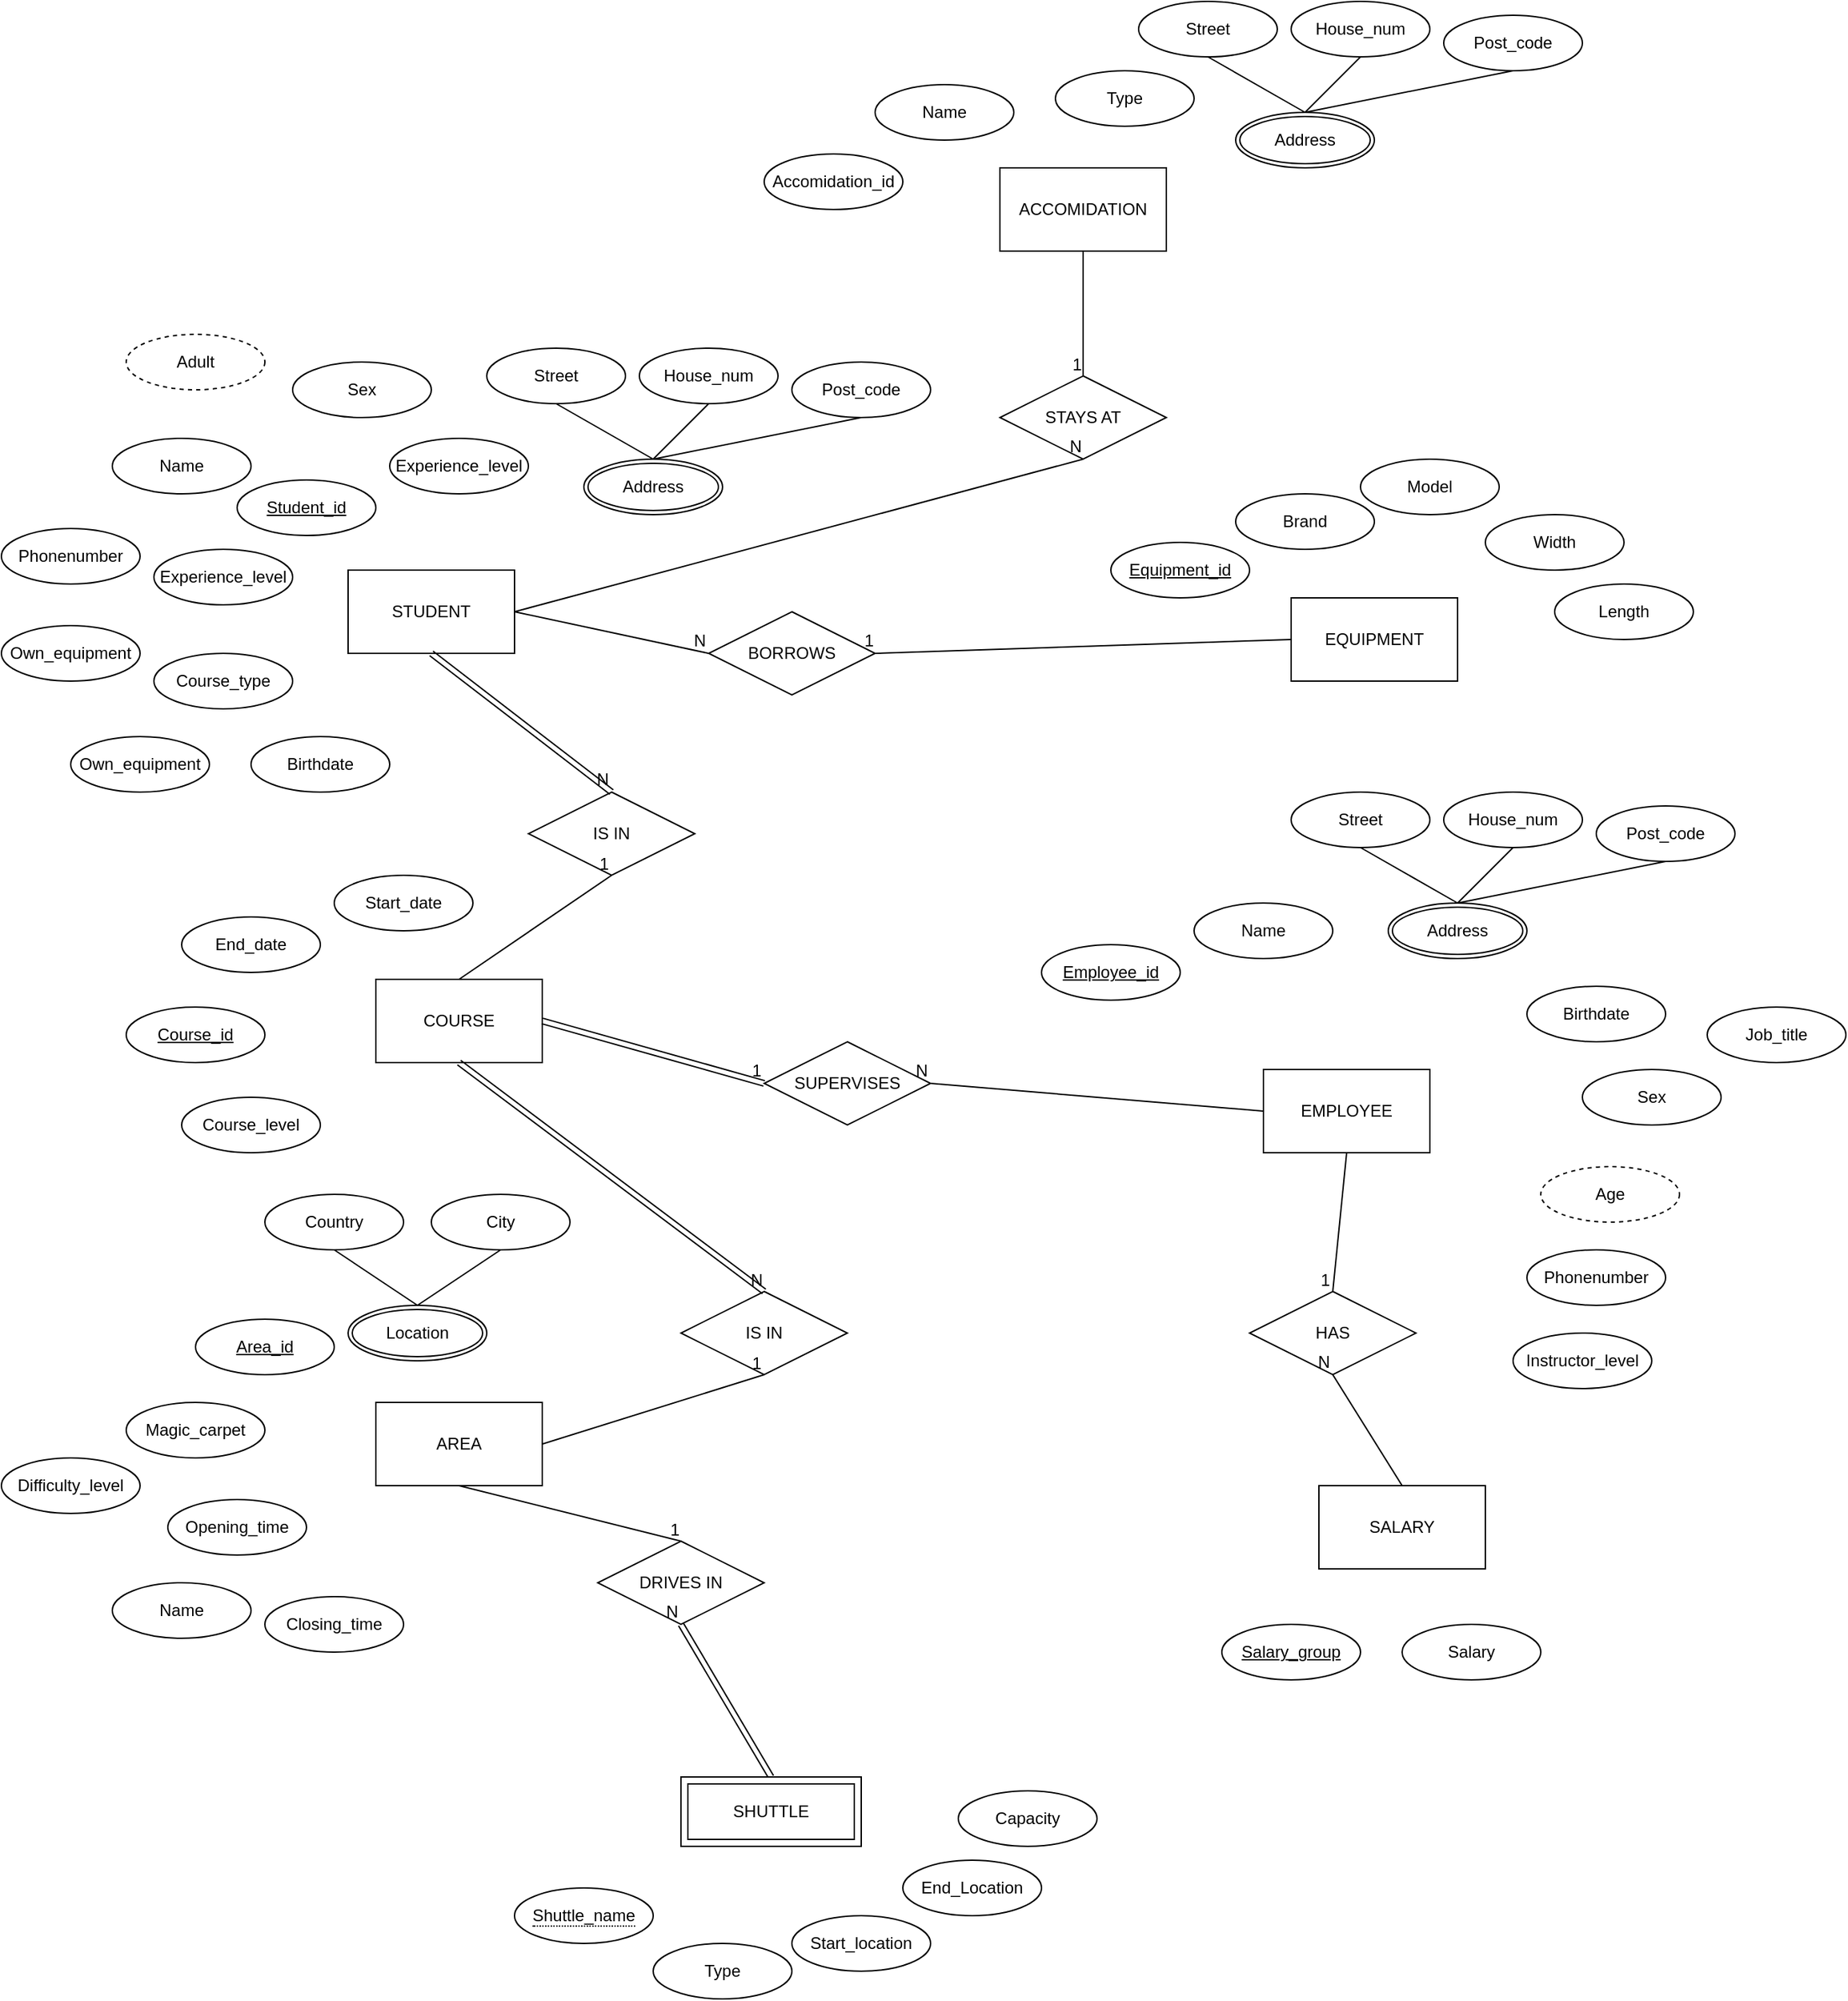 <mxfile version="21.2.9" type="device">
  <diagram id="R2lEEEUBdFMjLlhIrx00" name="Page-1">
    <mxGraphModel dx="3260" dy="2160" grid="1" gridSize="10" guides="1" tooltips="1" connect="1" arrows="1" fold="1" page="0" pageScale="1" pageWidth="850" pageHeight="1100" math="0" shadow="0" extFonts="Permanent Marker^https://fonts.googleapis.com/css?family=Permanent+Marker">
      <root>
        <mxCell id="0" />
        <mxCell id="1" parent="0" />
        <mxCell id="_7YUsY37ZqRuh6ZpaFpD-2" value="STUDENT" style="rounded=0;whiteSpace=wrap;html=1;" vertex="1" parent="1">
          <mxGeometry x="-530" y="-130" width="120" height="60" as="geometry" />
        </mxCell>
        <mxCell id="_7YUsY37ZqRuh6ZpaFpD-3" value="EQUIPMENT" style="rounded=0;whiteSpace=wrap;html=1;" vertex="1" parent="1">
          <mxGeometry x="150" y="-110" width="120" height="60" as="geometry" />
        </mxCell>
        <mxCell id="_7YUsY37ZqRuh6ZpaFpD-4" value="COURSE" style="rounded=0;whiteSpace=wrap;html=1;" vertex="1" parent="1">
          <mxGeometry x="-510" y="165" width="120" height="60" as="geometry" />
        </mxCell>
        <mxCell id="_7YUsY37ZqRuh6ZpaFpD-5" value="AREA" style="rounded=0;whiteSpace=wrap;html=1;" vertex="1" parent="1">
          <mxGeometry x="-510" y="470" width="120" height="60" as="geometry" />
        </mxCell>
        <mxCell id="_7YUsY37ZqRuh6ZpaFpD-7" value="EMPLOYEE" style="rounded=0;whiteSpace=wrap;html=1;" vertex="1" parent="1">
          <mxGeometry x="130" y="230" width="120" height="60" as="geometry" />
        </mxCell>
        <mxCell id="_7YUsY37ZqRuh6ZpaFpD-8" value="ACCOMIDATION" style="rounded=0;whiteSpace=wrap;html=1;" vertex="1" parent="1">
          <mxGeometry x="-60" y="-420" width="120" height="60" as="geometry" />
        </mxCell>
        <mxCell id="_7YUsY37ZqRuh6ZpaFpD-10" value="Name" style="ellipse;whiteSpace=wrap;html=1;" vertex="1" parent="1">
          <mxGeometry x="-700" y="-225" width="100" height="40" as="geometry" />
        </mxCell>
        <mxCell id="_7YUsY37ZqRuh6ZpaFpD-13" value="Address" style="ellipse;shape=doubleEllipse;margin=3;whiteSpace=wrap;html=1;align=center;" vertex="1" parent="1">
          <mxGeometry x="-360" y="-210" width="100" height="40" as="geometry" />
        </mxCell>
        <mxCell id="_7YUsY37ZqRuh6ZpaFpD-14" value="Student_id" style="ellipse;whiteSpace=wrap;html=1;align=center;fontStyle=4;" vertex="1" parent="1">
          <mxGeometry x="-610" y="-195" width="100" height="40" as="geometry" />
        </mxCell>
        <mxCell id="_7YUsY37ZqRuh6ZpaFpD-15" value="Street" style="ellipse;whiteSpace=wrap;html=1;" vertex="1" parent="1">
          <mxGeometry x="-430" y="-290" width="100" height="40" as="geometry" />
        </mxCell>
        <mxCell id="_7YUsY37ZqRuh6ZpaFpD-16" value="House_num" style="ellipse;whiteSpace=wrap;html=1;" vertex="1" parent="1">
          <mxGeometry x="-320" y="-290" width="100" height="40" as="geometry" />
        </mxCell>
        <mxCell id="_7YUsY37ZqRuh6ZpaFpD-17" value="Post_code" style="ellipse;whiteSpace=wrap;html=1;" vertex="1" parent="1">
          <mxGeometry x="-210" y="-280" width="100" height="40" as="geometry" />
        </mxCell>
        <mxCell id="_7YUsY37ZqRuh6ZpaFpD-18" value="" style="endArrow=none;html=1;rounded=0;entryX=0.5;entryY=0;entryDx=0;entryDy=0;exitX=0.5;exitY=1;exitDx=0;exitDy=0;" edge="1" parent="1" source="_7YUsY37ZqRuh6ZpaFpD-16" target="_7YUsY37ZqRuh6ZpaFpD-13">
          <mxGeometry relative="1" as="geometry">
            <mxPoint x="-270" y="-170" as="sourcePoint" />
            <mxPoint x="-110" y="-170" as="targetPoint" />
          </mxGeometry>
        </mxCell>
        <mxCell id="_7YUsY37ZqRuh6ZpaFpD-19" value="" style="endArrow=none;html=1;rounded=0;exitX=0.5;exitY=0;exitDx=0;exitDy=0;entryX=0.5;entryY=1;entryDx=0;entryDy=0;" edge="1" parent="1" source="_7YUsY37ZqRuh6ZpaFpD-13" target="_7YUsY37ZqRuh6ZpaFpD-15">
          <mxGeometry relative="1" as="geometry">
            <mxPoint x="-270" y="-170" as="sourcePoint" />
            <mxPoint x="-110" y="-170" as="targetPoint" />
          </mxGeometry>
        </mxCell>
        <mxCell id="_7YUsY37ZqRuh6ZpaFpD-20" value="" style="endArrow=none;html=1;rounded=0;exitX=0.5;exitY=0;exitDx=0;exitDy=0;entryX=0.5;entryY=1;entryDx=0;entryDy=0;" edge="1" parent="1" source="_7YUsY37ZqRuh6ZpaFpD-13" target="_7YUsY37ZqRuh6ZpaFpD-17">
          <mxGeometry relative="1" as="geometry">
            <mxPoint x="-270" y="-170" as="sourcePoint" />
            <mxPoint x="-110" y="-170" as="targetPoint" />
          </mxGeometry>
        </mxCell>
        <mxCell id="_7YUsY37ZqRuh6ZpaFpD-21" value="Birthdate" style="ellipse;whiteSpace=wrap;html=1;" vertex="1" parent="1">
          <mxGeometry x="-600" y="-10" width="100" height="40" as="geometry" />
        </mxCell>
        <mxCell id="_7YUsY37ZqRuh6ZpaFpD-22" value="Phonenumber" style="ellipse;whiteSpace=wrap;html=1;" vertex="1" parent="1">
          <mxGeometry x="-780" y="-160" width="100" height="40" as="geometry" />
        </mxCell>
        <mxCell id="_7YUsY37ZqRuh6ZpaFpD-24" value="Sex" style="ellipse;whiteSpace=wrap;html=1;" vertex="1" parent="1">
          <mxGeometry x="-570" y="-280" width="100" height="40" as="geometry" />
        </mxCell>
        <mxCell id="_7YUsY37ZqRuh6ZpaFpD-25" value="Experience_level" style="ellipse;whiteSpace=wrap;html=1;" vertex="1" parent="1">
          <mxGeometry x="-500" y="-225" width="100" height="40" as="geometry" />
        </mxCell>
        <mxCell id="_7YUsY37ZqRuh6ZpaFpD-27" value="Experience_level" style="ellipse;whiteSpace=wrap;html=1;" vertex="1" parent="1">
          <mxGeometry x="-670" y="-145" width="100" height="40" as="geometry" />
        </mxCell>
        <mxCell id="_7YUsY37ZqRuh6ZpaFpD-29" value="Own_equipment" style="ellipse;whiteSpace=wrap;html=1;" vertex="1" parent="1">
          <mxGeometry x="-730" y="-10" width="100" height="40" as="geometry" />
        </mxCell>
        <mxCell id="_7YUsY37ZqRuh6ZpaFpD-30" value="Course_type" style="ellipse;whiteSpace=wrap;html=1;" vertex="1" parent="1">
          <mxGeometry x="-670" y="-70" width="100" height="40" as="geometry" />
        </mxCell>
        <mxCell id="_7YUsY37ZqRuh6ZpaFpD-31" value="Own_equipment" style="ellipse;whiteSpace=wrap;html=1;" vertex="1" parent="1">
          <mxGeometry x="-780" y="-90" width="100" height="40" as="geometry" />
        </mxCell>
        <mxCell id="_7YUsY37ZqRuh6ZpaFpD-32" value="Adult" style="ellipse;whiteSpace=wrap;html=1;align=center;dashed=1;" vertex="1" parent="1">
          <mxGeometry x="-690" y="-300" width="100" height="40" as="geometry" />
        </mxCell>
        <mxCell id="_7YUsY37ZqRuh6ZpaFpD-35" value="Brand" style="ellipse;whiteSpace=wrap;html=1;align=center;" vertex="1" parent="1">
          <mxGeometry x="110" y="-185" width="100" height="40" as="geometry" />
        </mxCell>
        <mxCell id="_7YUsY37ZqRuh6ZpaFpD-36" value="Equipment_id" style="ellipse;whiteSpace=wrap;html=1;align=center;fontStyle=4;" vertex="1" parent="1">
          <mxGeometry x="20" y="-150" width="100" height="40" as="geometry" />
        </mxCell>
        <mxCell id="_7YUsY37ZqRuh6ZpaFpD-38" value="Width" style="ellipse;whiteSpace=wrap;html=1;align=center;" vertex="1" parent="1">
          <mxGeometry x="290" y="-170" width="100" height="40" as="geometry" />
        </mxCell>
        <mxCell id="_7YUsY37ZqRuh6ZpaFpD-41" value="Length" style="ellipse;whiteSpace=wrap;html=1;align=center;" vertex="1" parent="1">
          <mxGeometry x="340" y="-120" width="100" height="40" as="geometry" />
        </mxCell>
        <mxCell id="_7YUsY37ZqRuh6ZpaFpD-44" value="Country" style="ellipse;whiteSpace=wrap;html=1;align=center;" vertex="1" parent="1">
          <mxGeometry x="-590" y="320" width="100" height="40" as="geometry" />
        </mxCell>
        <mxCell id="_7YUsY37ZqRuh6ZpaFpD-45" value="Area_id" style="ellipse;whiteSpace=wrap;html=1;align=center;fontStyle=4;" vertex="1" parent="1">
          <mxGeometry x="-640" y="410" width="100" height="40" as="geometry" />
        </mxCell>
        <mxCell id="_7YUsY37ZqRuh6ZpaFpD-46" value="Name" style="ellipse;whiteSpace=wrap;html=1;align=center;" vertex="1" parent="1">
          <mxGeometry x="-700" y="600" width="100" height="40" as="geometry" />
        </mxCell>
        <mxCell id="_7YUsY37ZqRuh6ZpaFpD-47" value="Difficulty_level" style="ellipse;whiteSpace=wrap;html=1;align=center;" vertex="1" parent="1">
          <mxGeometry x="-780" y="510" width="100" height="40" as="geometry" />
        </mxCell>
        <mxCell id="_7YUsY37ZqRuh6ZpaFpD-48" value="Opening_time" style="ellipse;whiteSpace=wrap;html=1;align=center;" vertex="1" parent="1">
          <mxGeometry x="-660" y="540" width="100" height="40" as="geometry" />
        </mxCell>
        <mxCell id="_7YUsY37ZqRuh6ZpaFpD-49" value="Closing_time" style="ellipse;whiteSpace=wrap;html=1;align=center;" vertex="1" parent="1">
          <mxGeometry x="-590" y="610" width="100" height="40" as="geometry" />
        </mxCell>
        <mxCell id="_7YUsY37ZqRuh6ZpaFpD-50" value="Magic_carpet" style="ellipse;whiteSpace=wrap;html=1;align=center;" vertex="1" parent="1">
          <mxGeometry x="-690" y="470" width="100" height="40" as="geometry" />
        </mxCell>
        <mxCell id="_7YUsY37ZqRuh6ZpaFpD-51" value="Location" style="ellipse;shape=doubleEllipse;margin=3;whiteSpace=wrap;html=1;align=center;" vertex="1" parent="1">
          <mxGeometry x="-530" y="400" width="100" height="40" as="geometry" />
        </mxCell>
        <mxCell id="_7YUsY37ZqRuh6ZpaFpD-52" value="City" style="ellipse;whiteSpace=wrap;html=1;align=center;" vertex="1" parent="1">
          <mxGeometry x="-470" y="320" width="100" height="40" as="geometry" />
        </mxCell>
        <mxCell id="_7YUsY37ZqRuh6ZpaFpD-57" value="" style="endArrow=none;html=1;rounded=0;exitX=0.5;exitY=0;exitDx=0;exitDy=0;entryX=0.5;entryY=1;entryDx=0;entryDy=0;" edge="1" parent="1" source="_7YUsY37ZqRuh6ZpaFpD-51" target="_7YUsY37ZqRuh6ZpaFpD-44">
          <mxGeometry relative="1" as="geometry">
            <mxPoint x="-350" y="280" as="sourcePoint" />
            <mxPoint x="-190" y="280" as="targetPoint" />
          </mxGeometry>
        </mxCell>
        <mxCell id="_7YUsY37ZqRuh6ZpaFpD-58" value="" style="endArrow=none;html=1;rounded=0;exitX=0.5;exitY=0;exitDx=0;exitDy=0;entryX=0.5;entryY=1;entryDx=0;entryDy=0;" edge="1" parent="1" source="_7YUsY37ZqRuh6ZpaFpD-51" target="_7YUsY37ZqRuh6ZpaFpD-52">
          <mxGeometry relative="1" as="geometry">
            <mxPoint x="-350" y="280" as="sourcePoint" />
            <mxPoint x="-190" y="280" as="targetPoint" />
          </mxGeometry>
        </mxCell>
        <mxCell id="_7YUsY37ZqRuh6ZpaFpD-62" value="Start_location" style="ellipse;whiteSpace=wrap;html=1;align=center;" vertex="1" parent="1">
          <mxGeometry x="-210" y="840" width="100" height="40" as="geometry" />
        </mxCell>
        <mxCell id="_7YUsY37ZqRuh6ZpaFpD-63" value="End_Location" style="ellipse;whiteSpace=wrap;html=1;align=center;" vertex="1" parent="1">
          <mxGeometry x="-130" y="800" width="100" height="40" as="geometry" />
        </mxCell>
        <mxCell id="_7YUsY37ZqRuh6ZpaFpD-64" value="Capacity" style="ellipse;whiteSpace=wrap;html=1;align=center;" vertex="1" parent="1">
          <mxGeometry x="-90" y="750" width="100" height="40" as="geometry" />
        </mxCell>
        <mxCell id="_7YUsY37ZqRuh6ZpaFpD-65" value="Type" style="ellipse;whiteSpace=wrap;html=1;align=center;" vertex="1" parent="1">
          <mxGeometry x="-310" y="860" width="100" height="40" as="geometry" />
        </mxCell>
        <mxCell id="_7YUsY37ZqRuh6ZpaFpD-66" value="Employee_id" style="ellipse;whiteSpace=wrap;html=1;align=center;fontStyle=4;" vertex="1" parent="1">
          <mxGeometry x="-30" y="140" width="100" height="40" as="geometry" />
        </mxCell>
        <mxCell id="_7YUsY37ZqRuh6ZpaFpD-68" value="Name" style="ellipse;whiteSpace=wrap;html=1;align=center;" vertex="1" parent="1">
          <mxGeometry x="80" y="110" width="100" height="40" as="geometry" />
        </mxCell>
        <mxCell id="_7YUsY37ZqRuh6ZpaFpD-69" value="Address" style="ellipse;shape=doubleEllipse;margin=3;whiteSpace=wrap;html=1;align=center;" vertex="1" parent="1">
          <mxGeometry x="220" y="110" width="100" height="40" as="geometry" />
        </mxCell>
        <mxCell id="_7YUsY37ZqRuh6ZpaFpD-70" value="Street" style="ellipse;whiteSpace=wrap;html=1;" vertex="1" parent="1">
          <mxGeometry x="150" y="30" width="100" height="40" as="geometry" />
        </mxCell>
        <mxCell id="_7YUsY37ZqRuh6ZpaFpD-71" value="House_num" style="ellipse;whiteSpace=wrap;html=1;" vertex="1" parent="1">
          <mxGeometry x="260" y="30" width="100" height="40" as="geometry" />
        </mxCell>
        <mxCell id="_7YUsY37ZqRuh6ZpaFpD-72" value="Post_code" style="ellipse;whiteSpace=wrap;html=1;" vertex="1" parent="1">
          <mxGeometry x="370" y="40" width="100" height="40" as="geometry" />
        </mxCell>
        <mxCell id="_7YUsY37ZqRuh6ZpaFpD-73" value="" style="endArrow=none;html=1;rounded=0;entryX=0.5;entryY=0;entryDx=0;entryDy=0;exitX=0.5;exitY=1;exitDx=0;exitDy=0;" edge="1" parent="1" source="_7YUsY37ZqRuh6ZpaFpD-71" target="_7YUsY37ZqRuh6ZpaFpD-69">
          <mxGeometry relative="1" as="geometry">
            <mxPoint x="310" y="150" as="sourcePoint" />
            <mxPoint x="470" y="150" as="targetPoint" />
          </mxGeometry>
        </mxCell>
        <mxCell id="_7YUsY37ZqRuh6ZpaFpD-74" value="" style="endArrow=none;html=1;rounded=0;exitX=0.5;exitY=0;exitDx=0;exitDy=0;entryX=0.5;entryY=1;entryDx=0;entryDy=0;" edge="1" parent="1" source="_7YUsY37ZqRuh6ZpaFpD-69" target="_7YUsY37ZqRuh6ZpaFpD-70">
          <mxGeometry relative="1" as="geometry">
            <mxPoint x="310" y="150" as="sourcePoint" />
            <mxPoint x="470" y="150" as="targetPoint" />
          </mxGeometry>
        </mxCell>
        <mxCell id="_7YUsY37ZqRuh6ZpaFpD-75" value="" style="endArrow=none;html=1;rounded=0;exitX=0.5;exitY=0;exitDx=0;exitDy=0;entryX=0.5;entryY=1;entryDx=0;entryDy=0;" edge="1" parent="1" source="_7YUsY37ZqRuh6ZpaFpD-69" target="_7YUsY37ZqRuh6ZpaFpD-72">
          <mxGeometry relative="1" as="geometry">
            <mxPoint x="310" y="150" as="sourcePoint" />
            <mxPoint x="470" y="150" as="targetPoint" />
          </mxGeometry>
        </mxCell>
        <mxCell id="_7YUsY37ZqRuh6ZpaFpD-76" value="Birthdate" style="ellipse;whiteSpace=wrap;html=1;" vertex="1" parent="1">
          <mxGeometry x="320" y="170" width="100" height="40" as="geometry" />
        </mxCell>
        <mxCell id="_7YUsY37ZqRuh6ZpaFpD-77" value="Phonenumber" style="ellipse;whiteSpace=wrap;html=1;" vertex="1" parent="1">
          <mxGeometry x="320" y="360" width="100" height="40" as="geometry" />
        </mxCell>
        <mxCell id="_7YUsY37ZqRuh6ZpaFpD-78" value="Job_title" style="ellipse;whiteSpace=wrap;html=1;" vertex="1" parent="1">
          <mxGeometry x="450" y="185" width="100" height="40" as="geometry" />
        </mxCell>
        <mxCell id="_7YUsY37ZqRuh6ZpaFpD-79" value="Sex" style="ellipse;whiteSpace=wrap;html=1;" vertex="1" parent="1">
          <mxGeometry x="360" y="230" width="100" height="40" as="geometry" />
        </mxCell>
        <mxCell id="_7YUsY37ZqRuh6ZpaFpD-80" value="Age" style="ellipse;whiteSpace=wrap;html=1;align=center;dashed=1;" vertex="1" parent="1">
          <mxGeometry x="330" y="300" width="100" height="40" as="geometry" />
        </mxCell>
        <mxCell id="_7YUsY37ZqRuh6ZpaFpD-83" value="SALARY" style="rounded=0;whiteSpace=wrap;html=1;" vertex="1" parent="1">
          <mxGeometry x="170" y="530" width="120" height="60" as="geometry" />
        </mxCell>
        <mxCell id="_7YUsY37ZqRuh6ZpaFpD-84" value="Instructor_level" style="ellipse;whiteSpace=wrap;html=1;" vertex="1" parent="1">
          <mxGeometry x="310" y="420" width="100" height="40" as="geometry" />
        </mxCell>
        <mxCell id="_7YUsY37ZqRuh6ZpaFpD-87" value="Salary_group" style="ellipse;whiteSpace=wrap;html=1;align=center;fontStyle=4;" vertex="1" parent="1">
          <mxGeometry x="100" y="630" width="100" height="40" as="geometry" />
        </mxCell>
        <mxCell id="_7YUsY37ZqRuh6ZpaFpD-88" value="Salary" style="ellipse;whiteSpace=wrap;html=1;" vertex="1" parent="1">
          <mxGeometry x="230" y="630" width="100" height="40" as="geometry" />
        </mxCell>
        <mxCell id="_7YUsY37ZqRuh6ZpaFpD-89" value="Course_id" style="ellipse;whiteSpace=wrap;html=1;align=center;fontStyle=4;" vertex="1" parent="1">
          <mxGeometry x="-690" y="185" width="100" height="40" as="geometry" />
        </mxCell>
        <mxCell id="_7YUsY37ZqRuh6ZpaFpD-90" value="Course_level" style="ellipse;whiteSpace=wrap;html=1;" vertex="1" parent="1">
          <mxGeometry x="-650" y="250" width="100" height="40" as="geometry" />
        </mxCell>
        <mxCell id="_7YUsY37ZqRuh6ZpaFpD-91" value="Start_date" style="ellipse;whiteSpace=wrap;html=1;" vertex="1" parent="1">
          <mxGeometry x="-540" y="90" width="100" height="40" as="geometry" />
        </mxCell>
        <mxCell id="_7YUsY37ZqRuh6ZpaFpD-92" value="End_date" style="ellipse;whiteSpace=wrap;html=1;" vertex="1" parent="1">
          <mxGeometry x="-650" y="120" width="100" height="40" as="geometry" />
        </mxCell>
        <mxCell id="_7YUsY37ZqRuh6ZpaFpD-94" value="Accomidation_id" style="ellipse;whiteSpace=wrap;html=1;" vertex="1" parent="1">
          <mxGeometry x="-230" y="-430" width="100" height="40" as="geometry" />
        </mxCell>
        <mxCell id="_7YUsY37ZqRuh6ZpaFpD-96" value="Address" style="ellipse;shape=doubleEllipse;margin=3;whiteSpace=wrap;html=1;align=center;" vertex="1" parent="1">
          <mxGeometry x="110" y="-460" width="100" height="40" as="geometry" />
        </mxCell>
        <mxCell id="_7YUsY37ZqRuh6ZpaFpD-97" value="Street" style="ellipse;whiteSpace=wrap;html=1;" vertex="1" parent="1">
          <mxGeometry x="40" y="-540" width="100" height="40" as="geometry" />
        </mxCell>
        <mxCell id="_7YUsY37ZqRuh6ZpaFpD-98" value="House_num" style="ellipse;whiteSpace=wrap;html=1;" vertex="1" parent="1">
          <mxGeometry x="150" y="-540" width="100" height="40" as="geometry" />
        </mxCell>
        <mxCell id="_7YUsY37ZqRuh6ZpaFpD-99" value="Post_code" style="ellipse;whiteSpace=wrap;html=1;" vertex="1" parent="1">
          <mxGeometry x="260" y="-530" width="100" height="40" as="geometry" />
        </mxCell>
        <mxCell id="_7YUsY37ZqRuh6ZpaFpD-100" value="" style="endArrow=none;html=1;rounded=0;entryX=0.5;entryY=0;entryDx=0;entryDy=0;exitX=0.5;exitY=1;exitDx=0;exitDy=0;" edge="1" parent="1" source="_7YUsY37ZqRuh6ZpaFpD-98" target="_7YUsY37ZqRuh6ZpaFpD-96">
          <mxGeometry relative="1" as="geometry">
            <mxPoint x="200" y="-420" as="sourcePoint" />
            <mxPoint x="360" y="-420" as="targetPoint" />
          </mxGeometry>
        </mxCell>
        <mxCell id="_7YUsY37ZqRuh6ZpaFpD-101" value="" style="endArrow=none;html=1;rounded=0;exitX=0.5;exitY=0;exitDx=0;exitDy=0;entryX=0.5;entryY=1;entryDx=0;entryDy=0;" edge="1" parent="1" source="_7YUsY37ZqRuh6ZpaFpD-96" target="_7YUsY37ZqRuh6ZpaFpD-97">
          <mxGeometry relative="1" as="geometry">
            <mxPoint x="200" y="-420" as="sourcePoint" />
            <mxPoint x="360" y="-420" as="targetPoint" />
          </mxGeometry>
        </mxCell>
        <mxCell id="_7YUsY37ZqRuh6ZpaFpD-102" value="" style="endArrow=none;html=1;rounded=0;exitX=0.5;exitY=0;exitDx=0;exitDy=0;entryX=0.5;entryY=1;entryDx=0;entryDy=0;" edge="1" parent="1" source="_7YUsY37ZqRuh6ZpaFpD-96" target="_7YUsY37ZqRuh6ZpaFpD-99">
          <mxGeometry relative="1" as="geometry">
            <mxPoint x="200" y="-420" as="sourcePoint" />
            <mxPoint x="360" y="-420" as="targetPoint" />
          </mxGeometry>
        </mxCell>
        <mxCell id="_7YUsY37ZqRuh6ZpaFpD-103" value="Type" style="ellipse;whiteSpace=wrap;html=1;" vertex="1" parent="1">
          <mxGeometry x="-20" y="-490" width="100" height="40" as="geometry" />
        </mxCell>
        <mxCell id="_7YUsY37ZqRuh6ZpaFpD-104" value="Name" style="ellipse;whiteSpace=wrap;html=1;" vertex="1" parent="1">
          <mxGeometry x="-150" y="-480" width="100" height="40" as="geometry" />
        </mxCell>
        <mxCell id="_7YUsY37ZqRuh6ZpaFpD-105" value="BORROWS" style="shape=rhombus;perimeter=rhombusPerimeter;whiteSpace=wrap;html=1;align=center;" vertex="1" parent="1">
          <mxGeometry x="-270" y="-100" width="120" height="60" as="geometry" />
        </mxCell>
        <mxCell id="_7YUsY37ZqRuh6ZpaFpD-115" value="IS IN" style="shape=rhombus;perimeter=rhombusPerimeter;whiteSpace=wrap;html=1;align=center;" vertex="1" parent="1">
          <mxGeometry x="-400" y="30" width="120" height="60" as="geometry" />
        </mxCell>
        <mxCell id="_7YUsY37ZqRuh6ZpaFpD-142" value="" style="endArrow=none;html=1;rounded=0;exitX=1;exitY=0.5;exitDx=0;exitDy=0;entryX=0;entryY=0.5;entryDx=0;entryDy=0;" edge="1" parent="1" source="_7YUsY37ZqRuh6ZpaFpD-2" target="_7YUsY37ZqRuh6ZpaFpD-105">
          <mxGeometry relative="1" as="geometry">
            <mxPoint x="-220" y="230" as="sourcePoint" />
            <mxPoint x="-60" y="230" as="targetPoint" />
          </mxGeometry>
        </mxCell>
        <mxCell id="_7YUsY37ZqRuh6ZpaFpD-143" value="N" style="resizable=0;html=1;whiteSpace=wrap;align=right;verticalAlign=bottom;" connectable="0" vertex="1" parent="_7YUsY37ZqRuh6ZpaFpD-142">
          <mxGeometry x="1" relative="1" as="geometry" />
        </mxCell>
        <mxCell id="_7YUsY37ZqRuh6ZpaFpD-144" value="" style="shape=link;html=1;rounded=0;exitX=0.5;exitY=1;exitDx=0;exitDy=0;entryX=0.5;entryY=0;entryDx=0;entryDy=0;" edge="1" parent="1" source="_7YUsY37ZqRuh6ZpaFpD-2" target="_7YUsY37ZqRuh6ZpaFpD-115">
          <mxGeometry relative="1" as="geometry">
            <mxPoint x="-220" y="230" as="sourcePoint" />
            <mxPoint x="-60" y="230" as="targetPoint" />
          </mxGeometry>
        </mxCell>
        <mxCell id="_7YUsY37ZqRuh6ZpaFpD-145" value="N" style="resizable=0;html=1;whiteSpace=wrap;align=right;verticalAlign=bottom;" connectable="0" vertex="1" parent="_7YUsY37ZqRuh6ZpaFpD-144">
          <mxGeometry x="1" relative="1" as="geometry" />
        </mxCell>
        <mxCell id="_7YUsY37ZqRuh6ZpaFpD-146" value="" style="endArrow=none;html=1;rounded=0;exitX=0.5;exitY=0;exitDx=0;exitDy=0;entryX=0.5;entryY=1;entryDx=0;entryDy=0;" edge="1" parent="1" source="_7YUsY37ZqRuh6ZpaFpD-4" target="_7YUsY37ZqRuh6ZpaFpD-115">
          <mxGeometry relative="1" as="geometry">
            <mxPoint x="-220" y="230" as="sourcePoint" />
            <mxPoint x="-60" y="230" as="targetPoint" />
          </mxGeometry>
        </mxCell>
        <mxCell id="_7YUsY37ZqRuh6ZpaFpD-147" value="1" style="resizable=0;html=1;whiteSpace=wrap;align=right;verticalAlign=bottom;" connectable="0" vertex="1" parent="_7YUsY37ZqRuh6ZpaFpD-146">
          <mxGeometry x="1" relative="1" as="geometry" />
        </mxCell>
        <mxCell id="_7YUsY37ZqRuh6ZpaFpD-148" value="SUPERVISES" style="shape=rhombus;perimeter=rhombusPerimeter;whiteSpace=wrap;html=1;align=center;" vertex="1" parent="1">
          <mxGeometry x="-230" y="210" width="120" height="60" as="geometry" />
        </mxCell>
        <mxCell id="_7YUsY37ZqRuh6ZpaFpD-153" value="" style="endArrow=none;html=1;rounded=0;entryX=1;entryY=0.5;entryDx=0;entryDy=0;exitX=0;exitY=0.5;exitDx=0;exitDy=0;" edge="1" parent="1" source="_7YUsY37ZqRuh6ZpaFpD-7" target="_7YUsY37ZqRuh6ZpaFpD-148">
          <mxGeometry relative="1" as="geometry">
            <mxPoint x="-230" y="220" as="sourcePoint" />
            <mxPoint x="-70" y="220" as="targetPoint" />
          </mxGeometry>
        </mxCell>
        <mxCell id="_7YUsY37ZqRuh6ZpaFpD-154" value="N" style="resizable=0;html=1;whiteSpace=wrap;align=right;verticalAlign=bottom;" connectable="0" vertex="1" parent="_7YUsY37ZqRuh6ZpaFpD-153">
          <mxGeometry x="1" relative="1" as="geometry" />
        </mxCell>
        <mxCell id="_7YUsY37ZqRuh6ZpaFpD-157" value="" style="shape=link;html=1;rounded=0;exitX=1;exitY=0.5;exitDx=0;exitDy=0;entryX=0;entryY=0.5;entryDx=0;entryDy=0;" edge="1" parent="1" source="_7YUsY37ZqRuh6ZpaFpD-4" target="_7YUsY37ZqRuh6ZpaFpD-148">
          <mxGeometry relative="1" as="geometry">
            <mxPoint x="-230" y="220" as="sourcePoint" />
            <mxPoint x="-70" y="220" as="targetPoint" />
          </mxGeometry>
        </mxCell>
        <mxCell id="_7YUsY37ZqRuh6ZpaFpD-158" value="1" style="resizable=0;html=1;whiteSpace=wrap;align=right;verticalAlign=bottom;" connectable="0" vertex="1" parent="_7YUsY37ZqRuh6ZpaFpD-157">
          <mxGeometry x="1" relative="1" as="geometry" />
        </mxCell>
        <mxCell id="_7YUsY37ZqRuh6ZpaFpD-159" value="Model" style="ellipse;whiteSpace=wrap;html=1;align=center;" vertex="1" parent="1">
          <mxGeometry x="200" y="-210" width="100" height="40" as="geometry" />
        </mxCell>
        <mxCell id="_7YUsY37ZqRuh6ZpaFpD-160" value="" style="endArrow=none;html=1;rounded=0;entryX=1;entryY=0.5;entryDx=0;entryDy=0;exitX=0;exitY=0.5;exitDx=0;exitDy=0;" edge="1" parent="1" source="_7YUsY37ZqRuh6ZpaFpD-3" target="_7YUsY37ZqRuh6ZpaFpD-105">
          <mxGeometry relative="1" as="geometry">
            <mxPoint x="-230" y="-100" as="sourcePoint" />
            <mxPoint x="-70" y="-100" as="targetPoint" />
          </mxGeometry>
        </mxCell>
        <mxCell id="_7YUsY37ZqRuh6ZpaFpD-161" value="1" style="resizable=0;html=1;whiteSpace=wrap;align=right;verticalAlign=bottom;" connectable="0" vertex="1" parent="_7YUsY37ZqRuh6ZpaFpD-160">
          <mxGeometry x="1" relative="1" as="geometry" />
        </mxCell>
        <mxCell id="_7YUsY37ZqRuh6ZpaFpD-162" value="HAS" style="shape=rhombus;perimeter=rhombusPerimeter;whiteSpace=wrap;html=1;align=center;" vertex="1" parent="1">
          <mxGeometry x="120" y="390" width="120" height="60" as="geometry" />
        </mxCell>
        <mxCell id="_7YUsY37ZqRuh6ZpaFpD-167" value="" style="endArrow=none;html=1;rounded=0;entryX=0.5;entryY=0;entryDx=0;entryDy=0;exitX=0.5;exitY=1;exitDx=0;exitDy=0;" edge="1" parent="1" source="_7YUsY37ZqRuh6ZpaFpD-7" target="_7YUsY37ZqRuh6ZpaFpD-162">
          <mxGeometry relative="1" as="geometry">
            <mxPoint y="430" as="sourcePoint" />
            <mxPoint x="160" y="430" as="targetPoint" />
          </mxGeometry>
        </mxCell>
        <mxCell id="_7YUsY37ZqRuh6ZpaFpD-168" value="1" style="resizable=0;html=1;whiteSpace=wrap;align=right;verticalAlign=bottom;" connectable="0" vertex="1" parent="_7YUsY37ZqRuh6ZpaFpD-167">
          <mxGeometry x="1" relative="1" as="geometry" />
        </mxCell>
        <mxCell id="_7YUsY37ZqRuh6ZpaFpD-169" value="" style="endArrow=none;html=1;rounded=0;entryX=0.5;entryY=1;entryDx=0;entryDy=0;exitX=0.5;exitY=0;exitDx=0;exitDy=0;" edge="1" parent="1" source="_7YUsY37ZqRuh6ZpaFpD-83" target="_7YUsY37ZqRuh6ZpaFpD-162">
          <mxGeometry relative="1" as="geometry">
            <mxPoint y="430" as="sourcePoint" />
            <mxPoint x="160" y="430" as="targetPoint" />
          </mxGeometry>
        </mxCell>
        <mxCell id="_7YUsY37ZqRuh6ZpaFpD-170" value="N" style="resizable=0;html=1;whiteSpace=wrap;align=right;verticalAlign=bottom;" connectable="0" vertex="1" parent="_7YUsY37ZqRuh6ZpaFpD-169">
          <mxGeometry x="1" relative="1" as="geometry" />
        </mxCell>
        <mxCell id="_7YUsY37ZqRuh6ZpaFpD-171" value="STAYS AT" style="shape=rhombus;perimeter=rhombusPerimeter;whiteSpace=wrap;html=1;align=center;" vertex="1" parent="1">
          <mxGeometry x="-60" y="-270" width="120" height="60" as="geometry" />
        </mxCell>
        <mxCell id="_7YUsY37ZqRuh6ZpaFpD-178" value="" style="endArrow=none;html=1;rounded=0;exitX=1;exitY=0.5;exitDx=0;exitDy=0;entryX=0.5;entryY=1;entryDx=0;entryDy=0;" edge="1" parent="1" source="_7YUsY37ZqRuh6ZpaFpD-2" target="_7YUsY37ZqRuh6ZpaFpD-171">
          <mxGeometry relative="1" as="geometry">
            <mxPoint x="-10" y="-170" as="sourcePoint" />
            <mxPoint x="100" y="-240" as="targetPoint" />
          </mxGeometry>
        </mxCell>
        <mxCell id="_7YUsY37ZqRuh6ZpaFpD-179" value="N" style="resizable=0;html=1;whiteSpace=wrap;align=right;verticalAlign=bottom;" connectable="0" vertex="1" parent="_7YUsY37ZqRuh6ZpaFpD-178">
          <mxGeometry x="1" relative="1" as="geometry" />
        </mxCell>
        <mxCell id="_7YUsY37ZqRuh6ZpaFpD-180" value="" style="endArrow=none;html=1;rounded=0;entryX=0.5;entryY=0;entryDx=0;entryDy=0;exitX=0.5;exitY=1;exitDx=0;exitDy=0;" edge="1" parent="1" source="_7YUsY37ZqRuh6ZpaFpD-8" target="_7YUsY37ZqRuh6ZpaFpD-171">
          <mxGeometry relative="1" as="geometry">
            <mxPoint x="-10" y="-170" as="sourcePoint" />
            <mxPoint x="150" y="-170" as="targetPoint" />
          </mxGeometry>
        </mxCell>
        <mxCell id="_7YUsY37ZqRuh6ZpaFpD-181" value="1" style="resizable=0;html=1;whiteSpace=wrap;align=right;verticalAlign=bottom;" connectable="0" vertex="1" parent="_7YUsY37ZqRuh6ZpaFpD-180">
          <mxGeometry x="1" relative="1" as="geometry" />
        </mxCell>
        <mxCell id="_7YUsY37ZqRuh6ZpaFpD-182" value="IS IN" style="shape=rhombus;perimeter=rhombusPerimeter;whiteSpace=wrap;html=1;align=center;" vertex="1" parent="1">
          <mxGeometry x="-290" y="390" width="120" height="60" as="geometry" />
        </mxCell>
        <mxCell id="_7YUsY37ZqRuh6ZpaFpD-187" value="" style="endArrow=none;html=1;rounded=0;exitX=1;exitY=0.5;exitDx=0;exitDy=0;entryX=0.5;entryY=1;entryDx=0;entryDy=0;" edge="1" parent="1" source="_7YUsY37ZqRuh6ZpaFpD-5" target="_7YUsY37ZqRuh6ZpaFpD-182">
          <mxGeometry relative="1" as="geometry">
            <mxPoint x="-250" y="640" as="sourcePoint" />
            <mxPoint x="-90" y="640" as="targetPoint" />
          </mxGeometry>
        </mxCell>
        <mxCell id="_7YUsY37ZqRuh6ZpaFpD-188" value="1" style="resizable=0;html=1;whiteSpace=wrap;align=right;verticalAlign=bottom;" connectable="0" vertex="1" parent="_7YUsY37ZqRuh6ZpaFpD-187">
          <mxGeometry x="1" relative="1" as="geometry" />
        </mxCell>
        <mxCell id="_7YUsY37ZqRuh6ZpaFpD-192" value="DRIVES IN" style="shape=rhombus;perimeter=rhombusPerimeter;whiteSpace=wrap;html=1;align=center;" vertex="1" parent="1">
          <mxGeometry x="-350" y="570" width="120" height="60" as="geometry" />
        </mxCell>
        <mxCell id="_7YUsY37ZqRuh6ZpaFpD-196" value="" style="endArrow=none;html=1;rounded=0;exitX=0.5;exitY=1;exitDx=0;exitDy=0;entryX=0.5;entryY=0;entryDx=0;entryDy=0;" edge="1" parent="1" source="_7YUsY37ZqRuh6ZpaFpD-5" target="_7YUsY37ZqRuh6ZpaFpD-192">
          <mxGeometry relative="1" as="geometry">
            <mxPoint x="-250" y="640" as="sourcePoint" />
            <mxPoint x="-90" y="640" as="targetPoint" />
          </mxGeometry>
        </mxCell>
        <mxCell id="_7YUsY37ZqRuh6ZpaFpD-197" value="1" style="resizable=0;html=1;whiteSpace=wrap;align=right;verticalAlign=bottom;" connectable="0" vertex="1" parent="_7YUsY37ZqRuh6ZpaFpD-196">
          <mxGeometry x="1" relative="1" as="geometry" />
        </mxCell>
        <mxCell id="_7YUsY37ZqRuh6ZpaFpD-198" value="" style="shape=link;html=1;rounded=0;exitX=0.5;exitY=0;exitDx=0;exitDy=0;entryX=0.5;entryY=1;entryDx=0;entryDy=0;" edge="1" parent="1" source="_7YUsY37ZqRuh6ZpaFpD-202" target="_7YUsY37ZqRuh6ZpaFpD-192">
          <mxGeometry relative="1" as="geometry">
            <mxPoint x="-240" y="730" as="sourcePoint" />
            <mxPoint x="-120" y="680" as="targetPoint" />
          </mxGeometry>
        </mxCell>
        <mxCell id="_7YUsY37ZqRuh6ZpaFpD-199" value="N" style="resizable=0;html=1;whiteSpace=wrap;align=right;verticalAlign=bottom;" connectable="0" vertex="1" parent="_7YUsY37ZqRuh6ZpaFpD-198">
          <mxGeometry x="1" relative="1" as="geometry" />
        </mxCell>
        <mxCell id="_7YUsY37ZqRuh6ZpaFpD-200" value="" style="shape=link;html=1;rounded=0;exitX=0.5;exitY=1;exitDx=0;exitDy=0;entryX=0.5;entryY=0;entryDx=0;entryDy=0;" edge="1" parent="1" source="_7YUsY37ZqRuh6ZpaFpD-4" target="_7YUsY37ZqRuh6ZpaFpD-182">
          <mxGeometry relative="1" as="geometry">
            <mxPoint x="-250" y="340" as="sourcePoint" />
            <mxPoint x="-90" y="340" as="targetPoint" />
          </mxGeometry>
        </mxCell>
        <mxCell id="_7YUsY37ZqRuh6ZpaFpD-201" value="N" style="resizable=0;html=1;whiteSpace=wrap;align=right;verticalAlign=bottom;" connectable="0" vertex="1" parent="_7YUsY37ZqRuh6ZpaFpD-200">
          <mxGeometry x="1" relative="1" as="geometry" />
        </mxCell>
        <mxCell id="_7YUsY37ZqRuh6ZpaFpD-202" value="SHUTTLE" style="shape=ext;margin=3;double=1;whiteSpace=wrap;html=1;align=center;" vertex="1" parent="1">
          <mxGeometry x="-290" y="740" width="130" height="50" as="geometry" />
        </mxCell>
        <mxCell id="_7YUsY37ZqRuh6ZpaFpD-203" value="&lt;span style=&quot;border-bottom: 1px dotted&quot;&gt;Shuttle_name&lt;/span&gt;" style="ellipse;whiteSpace=wrap;html=1;align=center;" vertex="1" parent="1">
          <mxGeometry x="-410" y="820" width="100" height="40" as="geometry" />
        </mxCell>
      </root>
    </mxGraphModel>
  </diagram>
</mxfile>
